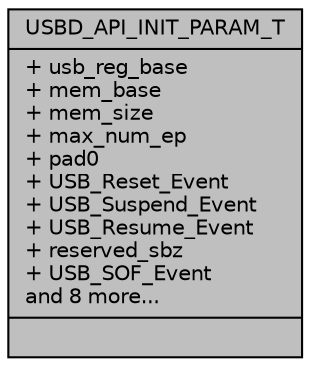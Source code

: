 digraph "USBD_API_INIT_PARAM_T"
{
  edge [fontname="Helvetica",fontsize="10",labelfontname="Helvetica",labelfontsize="10"];
  node [fontname="Helvetica",fontsize="10",shape=record];
  Node0 [label="{USBD_API_INIT_PARAM_T\n|+ usb_reg_base\l+ mem_base\l+ mem_size\l+ max_num_ep\l+ pad0\l+ USB_Reset_Event\l+ USB_Suspend_Event\l+ USB_Resume_Event\l+ reserved_sbz\l+ USB_SOF_Event\land 8 more...\l|}",height=0.2,width=0.4,color="black", fillcolor="grey75", style="filled", fontcolor="black"];
}
